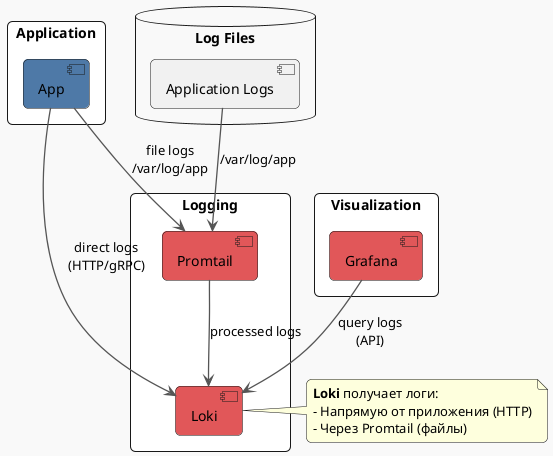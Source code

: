 @startuml
skinparam BackgroundColor #F9F9F9
skinparam ArrowColor #555555
skinparam ArrowThickness 1.3
skinparam DefaultFontName Helvetica
skinparam RoundCorner 10

top to bottom direction

rectangle "Application" #FFFFFF {
  [App] #4E79A7
}

rectangle "Logging" #FFFFFF {
  [Promtail] #E15759
  [Loki] #E15759
}

rectangle "Visualization" #FFFFFF {
  [Grafana] #E15759
}

' Основные связи
[App] --> [Loki] : "direct logs\n(HTTP/gRPC)"
[App] --> [Promtail] : "file logs\n/var/log/app"
[Promtail] --> [Loki] : "processed logs"
[Grafana] --> [Loki] : "query logs\n(API)"

' Источники логов
database "Log Files" as logfiles {
  [Application Logs]
}

[Application Logs] --> [Promtail] : "/var/log/app"

note right of [Loki]
  <b>Loki</b> получает логи:
  - Напрямую от приложения (HTTP)
  - Через Promtail (файлы)
end note
@enduml